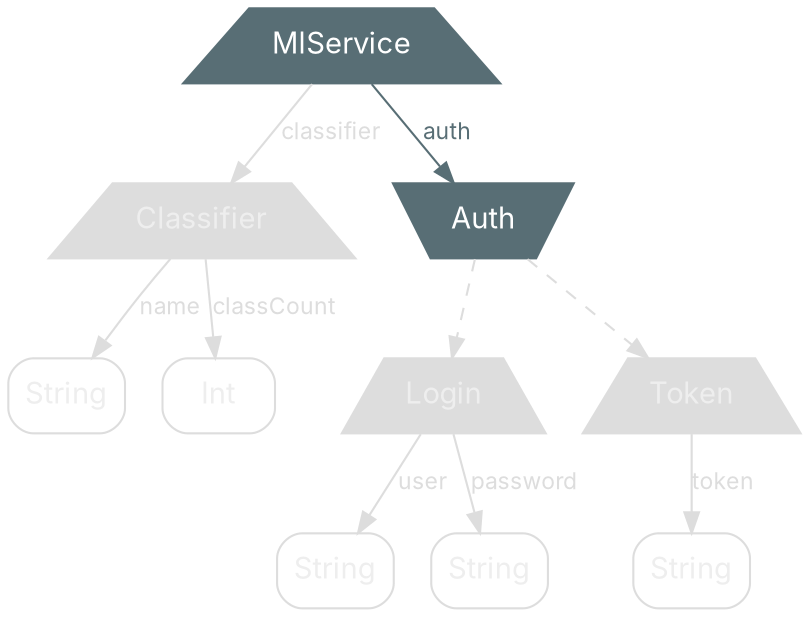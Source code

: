 digraph {
    bgcolor=transparent

    // Default theme
    node[shape="rectangle" style="rounded,filled" color="#586E75" fillcolor="#ffffff" fontcolor="#586E75" fontname="Inter,Arial"]
    edge[color="#586E75" fontcolor="#586E75" fontname="Inter,Arial" fontsize=11]

    // product types
    mlService, classifier, login, token [shape=trapezium style=filled fontcolor="#FFFFFF" fillcolor="#586E75"]

    // sum types
    auth[shape=invtrapezium, style=filled fontcolor="#FFFFFF" fillcolor="#586E75"]

    mlService[label=MlService]

    classifier[label=Classifier fillcolor="#dddddd" color="#dddddd" fontcolor="#eeeeee"]
    classifier_name[label=String shape=box color="#dddddd" fontcolor="#eeeeee"]
    classifier_classCount[label=Int shape=box color="#dddddd" fontcolor="#eeeeee"]

    auth[label=Auth]

    login[label=Login fillcolor="#dddddd" color="#dddddd" fontcolor="#eeeeee"]
    login_user[label=String shape=box color="#dddddd" fontcolor="#eeeeee"]
    login_password[label=String shape=box color="#dddddd" fontcolor="#eeeeee"]

    token[label=Token fillcolor="#dddddd" color="#dddddd" fontcolor="#eeeeee"]
    token_token[label=String shape=box color="#dddddd" fontcolor="#eeeeee"]

    mlService -> classifier[label=classifier color="#dddddd" fontcolor="#dddddd"]
    mlService -> auth[label=auth]

    classifier -> classifier_name[label=name color="#dddddd" fontcolor="#dddddd"]
    classifier -> classifier_classCount[label=classCount color="#dddddd" fontcolor="#dddddd"]

    token -> token_token[label=token color="#dddddd" fontcolor="#dddddd"]

    login -> login_user[label=user color="#dddddd" fontcolor="#dddddd"]
    login -> login_password[label=password color="#dddddd" fontcolor="#dddddd"]

    auth -> token[style=dashed color="#dddddd" fontcolor="#dddddd"]
    auth -> login[style=dashed color="#dddddd" fontcolor="#dddddd"]
}
